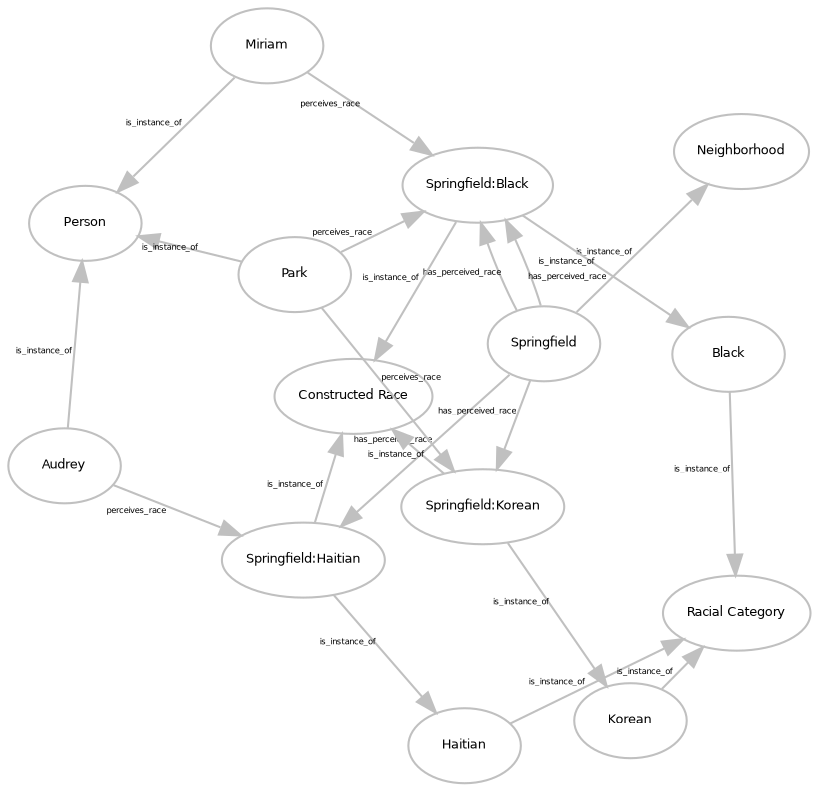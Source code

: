 digraph perspective {

  graph [layout = neato, overlap = FALSE]

  # Node Definitions
  node [color = gray, fontname = Helvetica, fontsize = 6, shape = oval, overlap = FALSE]
  spring [label = "Springfield"]
  miriam [label = "Miriam"]
  audrey [label = "Audrey"]
  springblack [label = "Springfield:Black"]
  springhaitian [label = "Springfield:Haitian"]
  park [label = "Park"]
  springkorean [label = "Springfield:Korean"]
  black [label = "Black"]
  haitian [label = "Haitian"]
  korean [label = "Korean"]
  racecat [label = "Racial Category"]
  person [label = "Person"]
  neigh [label = "Neighborhood"]
  conrace [label = "Constructed Race"]


  # Edge Definitions
  edge [fontsize = 4, color = gray, fontname = Helvetica, labelfloat = TRUE, splines = curved]

  spring -> springblack [label = "has_perceived_race"]
  miriam -> springblack [label = "perceives_race"]
  spring -> springhaitian [label = "has_perceived_race"]
  audrey -> springhaitian [label = "perceives_race"]
  spring -> springkorean [label = "has_perceived_race"]
  park -> springkorean [label = "perceives_race"]
  spring -> springblack [label = "has_perceived_race"]
  park -> springblack [label = "perceives_race"]
  springblack -> black [label = "is_instance_of"]
  springhaitian -> haitian [label = "is_instance_of"]
  springkorean -> korean [label = "is_instance_of"]
  {miriam audrey park} -> person [label = "is_instance_of"]
  {black haitian korean} -> racecat [label = "is_instance_of"]
  {springblack springhaitian springkorean} -> conrace [label = "is_instance_of"]
  spring -> neigh [label = "is_instance_of"]
}
